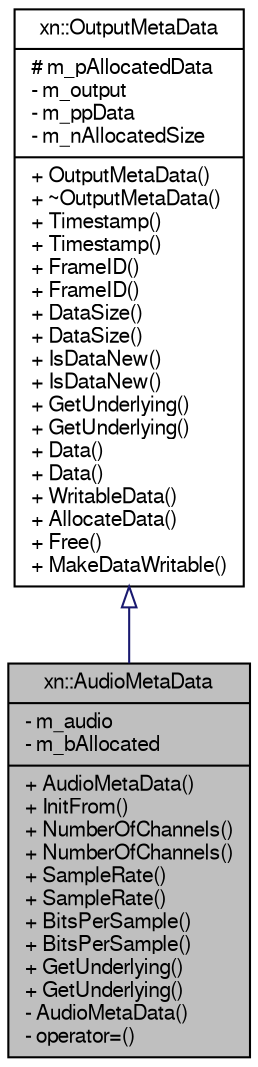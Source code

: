 digraph G
{
  edge [fontname="FreeSans",fontsize="10",labelfontname="FreeSans",labelfontsize="10"];
  node [fontname="FreeSans",fontsize="10",shape=record];
  Node1 [label="{xn::AudioMetaData\n|- m_audio\l- m_bAllocated\l|+ AudioMetaData()\l+ InitFrom()\l+ NumberOfChannels()\l+ NumberOfChannels()\l+ SampleRate()\l+ SampleRate()\l+ BitsPerSample()\l+ BitsPerSample()\l+ GetUnderlying()\l+ GetUnderlying()\l- AudioMetaData()\l- operator=()\l}",height=0.2,width=0.4,color="black", fillcolor="grey75", style="filled" fontcolor="black"];
  Node2 -> Node1 [dir=back,color="midnightblue",fontsize="10",style="solid",arrowtail="empty",fontname="FreeSans"];
  Node2 [label="{xn::OutputMetaData\n|# m_pAllocatedData\l- m_output\l- m_ppData\l- m_nAllocatedSize\l|+ OutputMetaData()\l+ ~OutputMetaData()\l+ Timestamp()\l+ Timestamp()\l+ FrameID()\l+ FrameID()\l+ DataSize()\l+ DataSize()\l+ IsDataNew()\l+ IsDataNew()\l+ GetUnderlying()\l+ GetUnderlying()\l+ Data()\l+ Data()\l+ WritableData()\l+ AllocateData()\l+ Free()\l+ MakeDataWritable()\l}",height=0.2,width=0.4,color="black", fillcolor="white", style="filled",URL="$classxn_1_1_output_meta_data.html"];
}
